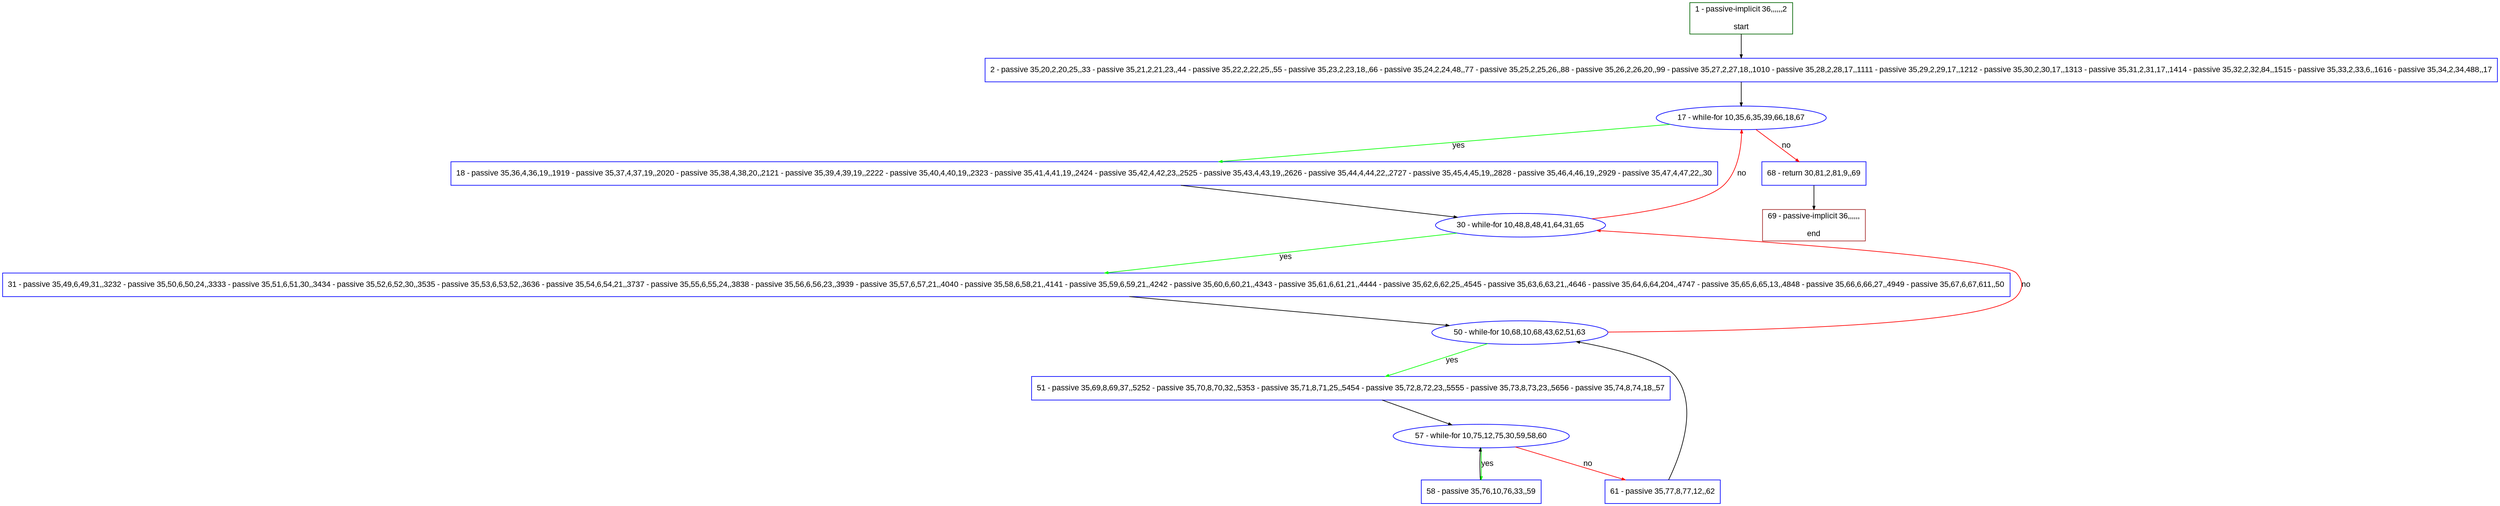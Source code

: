 digraph "" {
  graph [pack="true", label="", fontsize="12", packmode="clust", fontname="Arial", fillcolor="#FFFFCC", bgcolor="white", style="rounded,filled", compound="true"];
  node [node_initialized="no", label="", color="grey", fontsize="12", fillcolor="white", fontname="Arial", style="filled", shape="rectangle", compound="true", fixedsize="false"];
  edge [fontcolor="black", arrowhead="normal", arrowtail="none", arrowsize="0.5", ltail="", label="", color="black", fontsize="12", lhead="", fontname="Arial", dir="forward", compound="true"];
  __N1 [label="2 - passive 35,20,2,20,25,,33 - passive 35,21,2,21,23,,44 - passive 35,22,2,22,25,,55 - passive 35,23,2,23,18,,66 - passive 35,24,2,24,48,,77 - passive 35,25,2,25,26,,88 - passive 35,26,2,26,20,,99 - passive 35,27,2,27,18,,1010 - passive 35,28,2,28,17,,1111 - passive 35,29,2,29,17,,1212 - passive 35,30,2,30,17,,1313 - passive 35,31,2,31,17,,1414 - passive 35,32,2,32,84,,1515 - passive 35,33,2,33,6,,1616 - passive 35,34,2,34,488,,17", color="#0000ff", fillcolor="#ffffff", style="filled", shape="box"];
  __N2 [label="1 - passive-implicit 36,,,,,,2\n\nstart", color="#006400", fillcolor="#ffffff", style="filled", shape="box"];
  __N3 [label="17 - while-for 10,35,6,35,39,66,18,67", color="#0000ff", fillcolor="#ffffff", style="filled", shape="oval"];
  __N4 [label="18 - passive 35,36,4,36,19,,1919 - passive 35,37,4,37,19,,2020 - passive 35,38,4,38,20,,2121 - passive 35,39,4,39,19,,2222 - passive 35,40,4,40,19,,2323 - passive 35,41,4,41,19,,2424 - passive 35,42,4,42,23,,2525 - passive 35,43,4,43,19,,2626 - passive 35,44,4,44,22,,2727 - passive 35,45,4,45,19,,2828 - passive 35,46,4,46,19,,2929 - passive 35,47,4,47,22,,30", color="#0000ff", fillcolor="#ffffff", style="filled", shape="box"];
  __N5 [label="68 - return 30,81,2,81,9,,69", color="#0000ff", fillcolor="#ffffff", style="filled", shape="box"];
  __N6 [label="30 - while-for 10,48,8,48,41,64,31,65", color="#0000ff", fillcolor="#ffffff", style="filled", shape="oval"];
  __N7 [label="31 - passive 35,49,6,49,31,,3232 - passive 35,50,6,50,24,,3333 - passive 35,51,6,51,30,,3434 - passive 35,52,6,52,30,,3535 - passive 35,53,6,53,52,,3636 - passive 35,54,6,54,21,,3737 - passive 35,55,6,55,24,,3838 - passive 35,56,6,56,23,,3939 - passive 35,57,6,57,21,,4040 - passive 35,58,6,58,21,,4141 - passive 35,59,6,59,21,,4242 - passive 35,60,6,60,21,,4343 - passive 35,61,6,61,21,,4444 - passive 35,62,6,62,25,,4545 - passive 35,63,6,63,21,,4646 - passive 35,64,6,64,204,,4747 - passive 35,65,6,65,13,,4848 - passive 35,66,6,66,27,,4949 - passive 35,67,6,67,611,,50", color="#0000ff", fillcolor="#ffffff", style="filled", shape="box"];
  __N8 [label="50 - while-for 10,68,10,68,43,62,51,63", color="#0000ff", fillcolor="#ffffff", style="filled", shape="oval"];
  __N9 [label="51 - passive 35,69,8,69,37,,5252 - passive 35,70,8,70,32,,5353 - passive 35,71,8,71,25,,5454 - passive 35,72,8,72,23,,5555 - passive 35,73,8,73,23,,5656 - passive 35,74,8,74,18,,57", color="#0000ff", fillcolor="#ffffff", style="filled", shape="box"];
  __N10 [label="57 - while-for 10,75,12,75,30,59,58,60", color="#0000ff", fillcolor="#ffffff", style="filled", shape="oval"];
  __N11 [label="58 - passive 35,76,10,76,33,,59", color="#0000ff", fillcolor="#ffffff", style="filled", shape="box"];
  __N12 [label="61 - passive 35,77,8,77,12,,62", color="#0000ff", fillcolor="#ffffff", style="filled", shape="box"];
  __N13 [label="69 - passive-implicit 36,,,,,,\n\nend", color="#a52a2a", fillcolor="#ffffff", style="filled", shape="box"];
  __N2 -> __N1 [arrowhead="normal", arrowtail="none", color="#000000", label="", dir="forward"];
  __N1 -> __N3 [arrowhead="normal", arrowtail="none", color="#000000", label="", dir="forward"];
  __N3 -> __N4 [arrowhead="normal", arrowtail="none", color="#00ff00", label="yes", dir="forward"];
  __N3 -> __N5 [arrowhead="normal", arrowtail="none", color="#ff0000", label="no", dir="forward"];
  __N4 -> __N6 [arrowhead="normal", arrowtail="none", color="#000000", label="", dir="forward"];
  __N6 -> __N3 [arrowhead="normal", arrowtail="none", color="#ff0000", label="no", dir="forward"];
  __N6 -> __N7 [arrowhead="normal", arrowtail="none", color="#00ff00", label="yes", dir="forward"];
  __N7 -> __N8 [arrowhead="normal", arrowtail="none", color="#000000", label="", dir="forward"];
  __N8 -> __N6 [arrowhead="normal", arrowtail="none", color="#ff0000", label="no", dir="forward"];
  __N8 -> __N9 [arrowhead="normal", arrowtail="none", color="#00ff00", label="yes", dir="forward"];
  __N9 -> __N10 [arrowhead="normal", arrowtail="none", color="#000000", label="", dir="forward"];
  __N10 -> __N11 [arrowhead="normal", arrowtail="none", color="#00ff00", label="yes", dir="forward"];
  __N11 -> __N10 [arrowhead="normal", arrowtail="none", color="#000000", label="", dir="forward"];
  __N10 -> __N12 [arrowhead="normal", arrowtail="none", color="#ff0000", label="no", dir="forward"];
  __N12 -> __N8 [arrowhead="normal", arrowtail="none", color="#000000", label="", dir="forward"];
  __N5 -> __N13 [arrowhead="normal", arrowtail="none", color="#000000", label="", dir="forward"];
}
